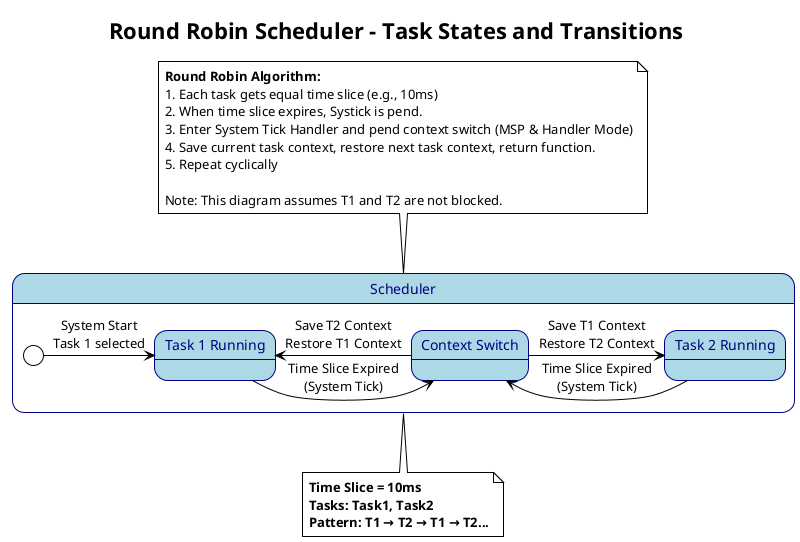@startuml Round Robin Scheduler State Diagram
!theme plain
title Round Robin Scheduler - Task States and Transitions

skinparam state {
  BackgroundColor LightBlue
  BorderColor Navy
  FontColor Navy
}

state "Scheduler" as Sched {
  state "Task 1 Running" as T1_Run
  state "Task 2 Running" as T2_Run
  state "Context Switch" as Switch
  
  [*] -> T1_Run : System Start\nTask 1 selected
  
  T1_Run -> Switch : Time Slice Expired\n(System Tick)
  Switch -> T2_Run : Save T1 Context\nRestore T2 Context
  
  T2_Run -> Switch : Time Slice Expired\n(System Tick)
  Switch -> T1_Run : Save T2 Context\nRestore T1 Context
}

note top of Sched
  **Round Robin Algorithm:**
  1. Each task gets equal time slice (e.g., 10ms)
  2. When time slice expires, Systick is pend. 
  3. Enter System Tick Handler and pend context switch (MSP & Handler Mode)
  4. Save current task context, restore next task context, return function.
  5. Repeat cyclically

  Note: This diagram assumes T1 and T2 are not blocked.
end note

note bottom of Sched
  **Time Slice = 10ms**
  **Tasks: Task1, Task2**
  **Pattern: T1 → T2 → T1 → T2...**
end note

@enduml
